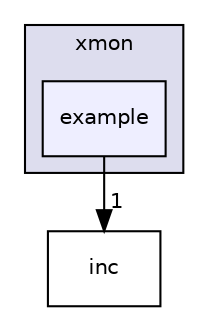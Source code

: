 digraph "fpsoc/driver/ps_driver/xmon/example" {
  compound=true
  node [ fontsize="10", fontname="Helvetica"];
  edge [ labelfontsize="10", labelfontname="Helvetica"];
  subgraph clusterdir_c76f725bd5044fb4899ce90b3b5d6099 {
    graph [ bgcolor="#ddddee", pencolor="black", label="xmon" fontname="Helvetica", fontsize="10", URL="dir_c76f725bd5044fb4899ce90b3b5d6099.html"]
  dir_5f7c3faf8059506693061b9b11e12ef6 [shape=box, label="example", style="filled", fillcolor="#eeeeff", pencolor="black", URL="dir_5f7c3faf8059506693061b9b11e12ef6.html"];
  }
  dir_42b50f6e560e120dc53e8203ba6cea50 [shape=box label="inc" URL="dir_42b50f6e560e120dc53e8203ba6cea50.html"];
  dir_5f7c3faf8059506693061b9b11e12ef6->dir_42b50f6e560e120dc53e8203ba6cea50 [headlabel="1", labeldistance=1.5 headhref="dir_000004_000005.html"];
}
